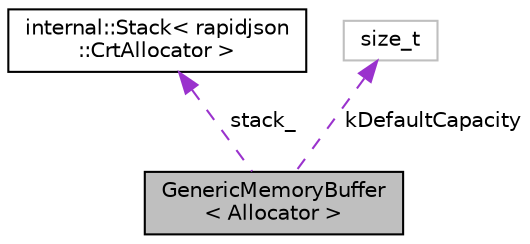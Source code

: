 digraph "GenericMemoryBuffer&lt; Allocator &gt;"
{
 // LATEX_PDF_SIZE
  edge [fontname="Helvetica",fontsize="10",labelfontname="Helvetica",labelfontsize="10"];
  node [fontname="Helvetica",fontsize="10",shape=record];
  Node1 [label="GenericMemoryBuffer\l\< Allocator \>",height=0.2,width=0.4,color="black", fillcolor="grey75", style="filled", fontcolor="black",tooltip="Represents an in-memory output byte stream."];
  Node2 -> Node1 [dir="back",color="darkorchid3",fontsize="10",style="dashed",label=" stack_" ,fontname="Helvetica"];
  Node2 [label="internal::Stack\< rapidjson\l::CrtAllocator \>",height=0.2,width=0.4,color="black", fillcolor="white", style="filled",URL="$classinternal_1_1_stack.html",tooltip=" "];
  Node3 -> Node1 [dir="back",color="darkorchid3",fontsize="10",style="dashed",label=" kDefaultCapacity" ,fontname="Helvetica"];
  Node3 [label="size_t",height=0.2,width=0.4,color="grey75", fillcolor="white", style="filled",tooltip=" "];
}
